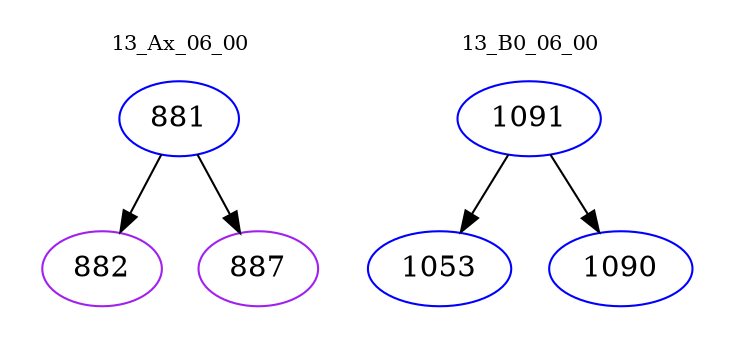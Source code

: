digraph{
subgraph cluster_0 {
color = white
label = "13_Ax_06_00";
fontsize=10;
T0_881 [label="881", color="blue"]
T0_881 -> T0_882 [color="black"]
T0_882 [label="882", color="purple"]
T0_881 -> T0_887 [color="black"]
T0_887 [label="887", color="purple"]
}
subgraph cluster_1 {
color = white
label = "13_B0_06_00";
fontsize=10;
T1_1091 [label="1091", color="blue"]
T1_1091 -> T1_1053 [color="black"]
T1_1053 [label="1053", color="blue"]
T1_1091 -> T1_1090 [color="black"]
T1_1090 [label="1090", color="blue"]
}
}
